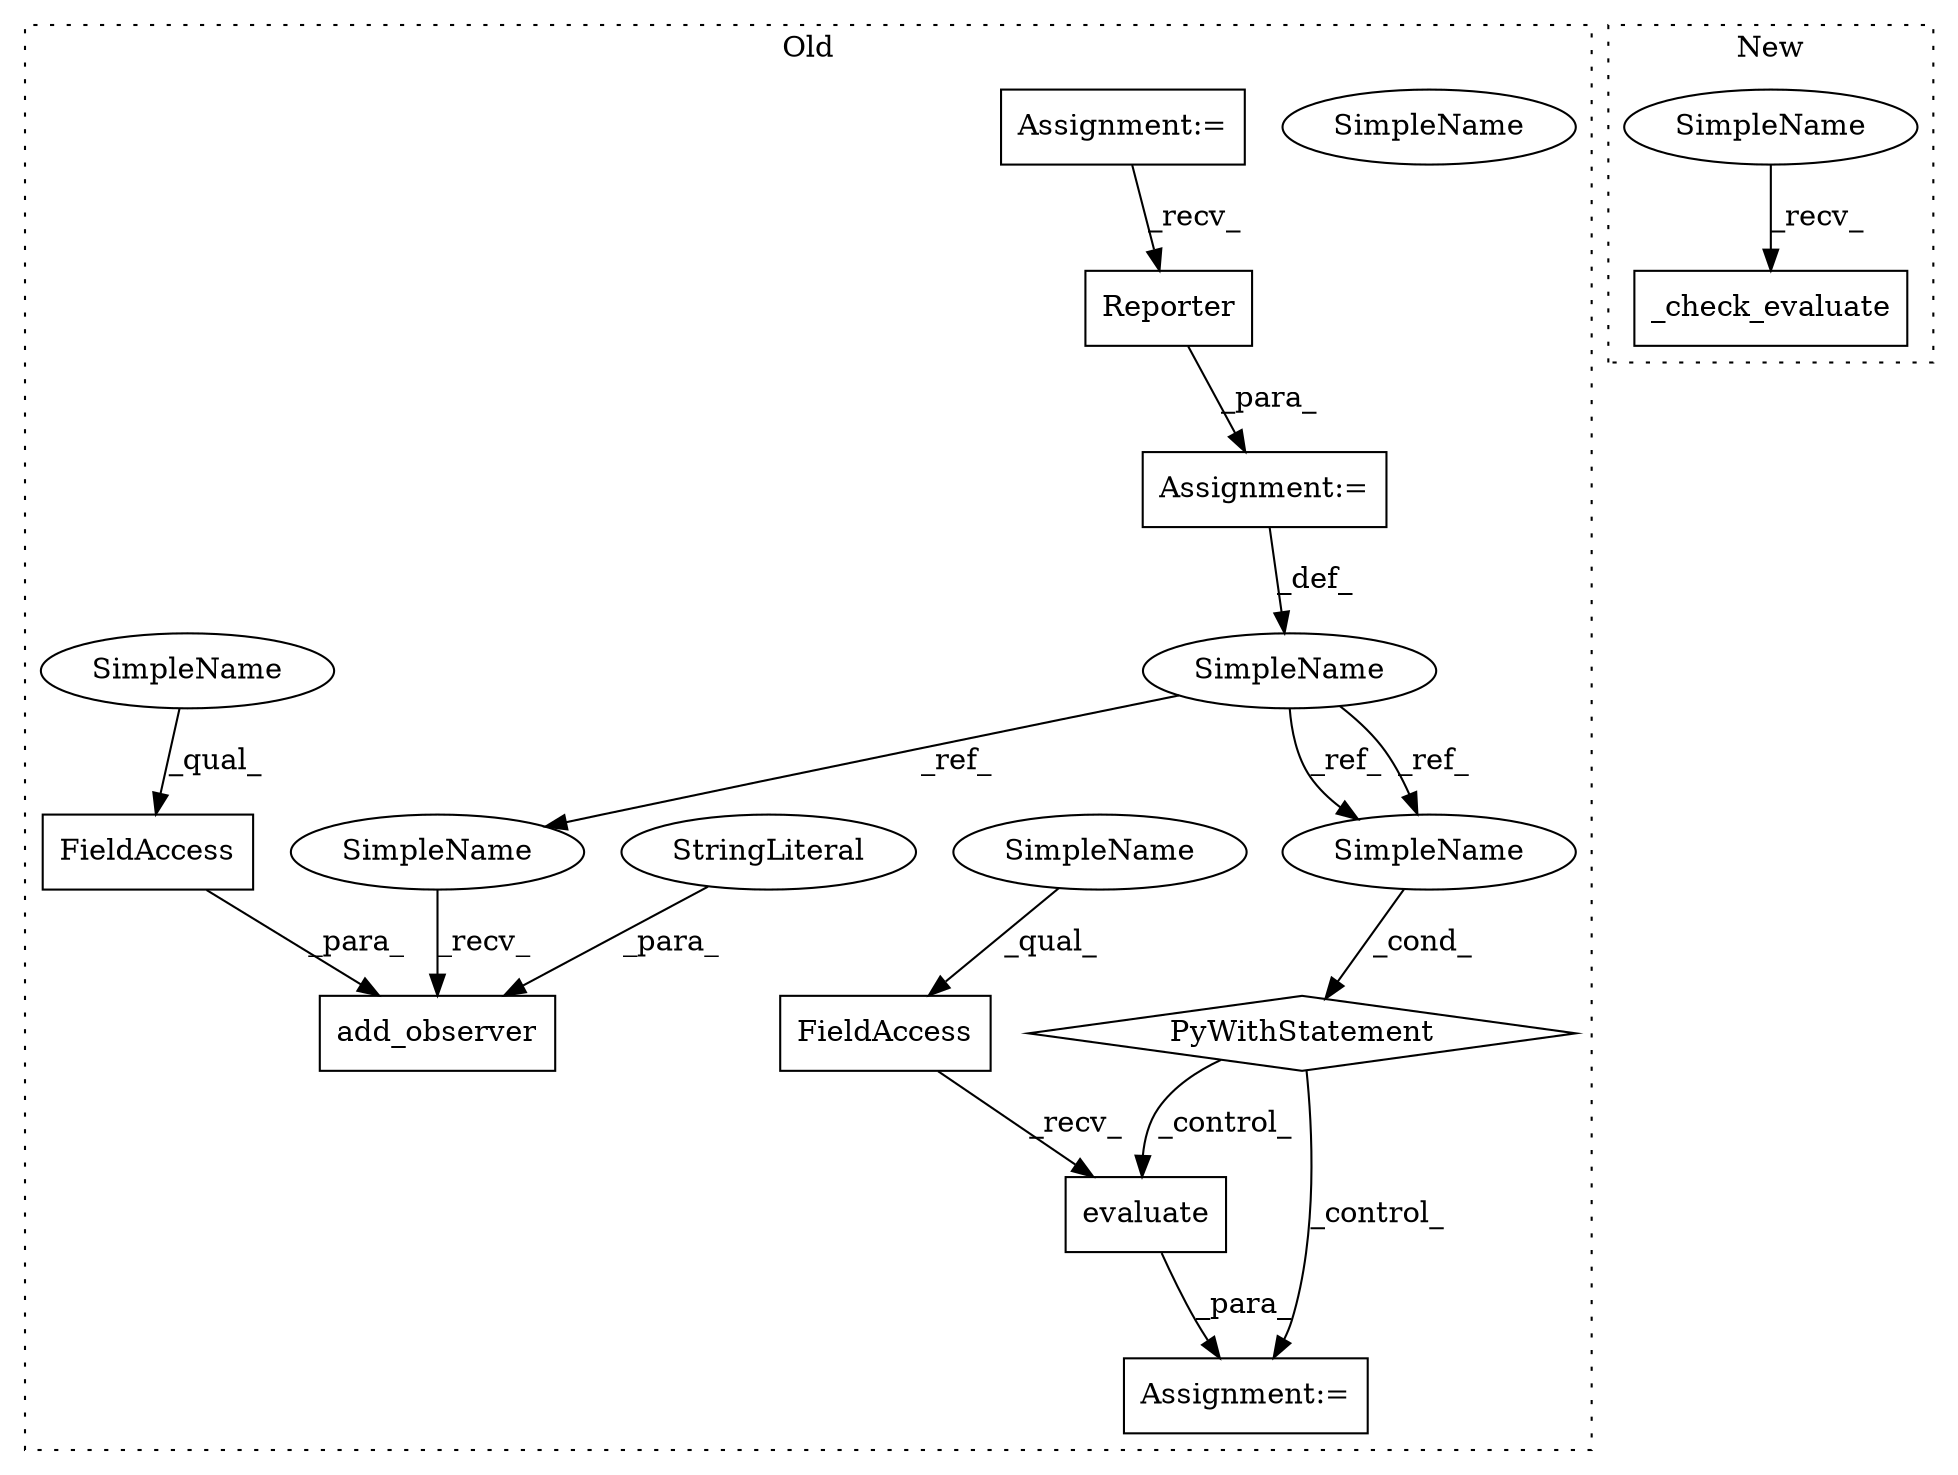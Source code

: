 digraph G {
subgraph cluster0 {
1 [label="Reporter" a="32" s="1853" l="10" shape="box"];
3 [label="add_observer" a="32" s="1878,1909" l="13,1" shape="box"];
4 [label="SimpleName" a="42" s="1836" l="8" shape="ellipse"];
5 [label="evaluate" a="32" s="1964" l="10" shape="box"];
6 [label="SimpleName" a="42" s="1926" l="8" shape="ellipse"];
7 [label="PyWithStatement" a="104" s="1916,1934" l="10,2" shape="diamond"];
8 [label="FieldAccess" a="22" s="1949" l="14" shape="box"];
9 [label="FieldAccess" a="22" s="1900" l="9" shape="box"];
10 [label="Assignment:=" a="7" s="1948" l="1" shape="box"];
11 [label="Assignment:=" a="7" s="1844" l="1" shape="box"];
12 [label="Assignment:=" a="7" s="1805" l="7" shape="box"];
13 [label="StringLiteral" a="45" s="1891" l="8" shape="ellipse"];
14 [label="SimpleName" a="42" s="1869" l="8" shape="ellipse"];
15 [label="SimpleName" a="42" s="1926" l="8" shape="ellipse"];
16 [label="SimpleName" a="42" s="1949" l="4" shape="ellipse"];
17 [label="SimpleName" a="42" s="1900" l="4" shape="ellipse"];
label = "Old";
style="dotted";
}
subgraph cluster1 {
2 [label="_check_evaluate" a="32" s="3438" l="17" shape="box"];
18 [label="SimpleName" a="42" s="3433" l="4" shape="ellipse"];
label = "New";
style="dotted";
}
1 -> 11 [label="_para_"];
4 -> 15 [label="_ref_"];
4 -> 14 [label="_ref_"];
4 -> 15 [label="_ref_"];
5 -> 10 [label="_para_"];
7 -> 5 [label="_control_"];
7 -> 10 [label="_control_"];
8 -> 5 [label="_recv_"];
9 -> 3 [label="_para_"];
11 -> 4 [label="_def_"];
12 -> 1 [label="_recv_"];
13 -> 3 [label="_para_"];
14 -> 3 [label="_recv_"];
15 -> 7 [label="_cond_"];
16 -> 8 [label="_qual_"];
17 -> 9 [label="_qual_"];
18 -> 2 [label="_recv_"];
}